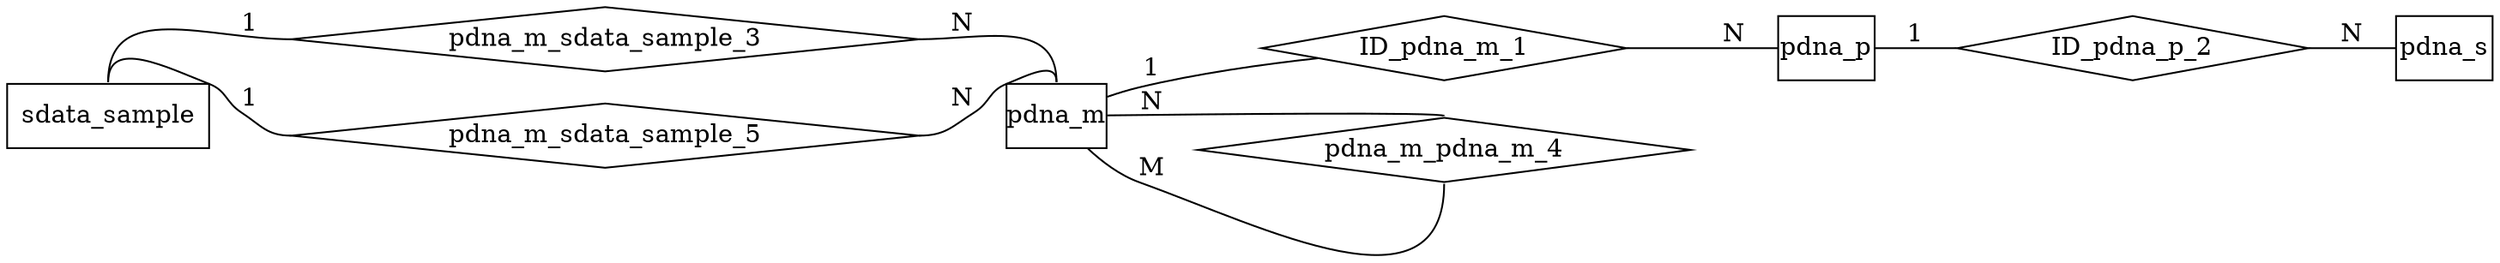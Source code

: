 digraph G {
	rankdir=LR;
	node [shape=box];
	edge [arrowhead=none];
	
pdna_m [texlbl="\graphicspath{{/home/jmfernandez/projects/BLUEPRINT/model/schema+tools/doc-templates/BLUEPRINT/icons/}} \arrayrulecolor{Black} \begin{tabular}{ c l }  \multicolumn{2}{c}{\textbf{\hyperref[tab:pdna_m]{\Large{}Protein-DNA interactions - Metadata File}}} \\ \hline \includegraphics[height=1.6ex]{pk.pdf} & \hyperref[column:pdna.m.analysis_id]{\textbf{analysis\_id}} \\  & \hyperref[column:pdna.m.NSC]{\textcolor{gray}{NSC}} \\  & \hyperref[column:pdna.m.RSC]{\textcolor{gray}{RSC}} \\  & \hyperref[column:pdna.m.alignment_algorithm]{alignment\_algorithm} \\  & \hyperref[column:pdna.m.analysis_group_id]{analysis\_group\_id} \\ \hyperref[column:sdata.sample.sample_id]{\includegraphics[height=1.6ex]{fk.pdf}} & \hyperref[column:pdna.m.analyzed_sample_id]{\textit{analyzed\_sample\_id}} \\  & \hyperref[column:pdna.m.assembly_version]{assembly\_version} \\ \hyperref[column:pdna.m.analysis_id]{\includegraphics[height=1.6ex]{fk.pdf}} & \hyperref[column:pdna.m.base_analysis_id]{\textit{\textbf{\textcolor{gray}{base\_analysis\_id}}}} \\ \hyperref[column:sdata.sample.sample_id]{\includegraphics[height=1.6ex]{fk.pdf}} & \hyperref[column:pdna.m.control_sample_id]{\textit{\textbf{\textcolor{gray}{control\_sample\_id}}}} \\  & \hyperref[column:pdna.m.data_status]{data\_status} \\  & \hyperref[column:pdna.m.experimental_group_id]{experimental\_group\_id} \\  & \hyperref[column:pdna.m.experimental_protocol]{\textcolor{gray}{experimental\_protocol}} \\  & \hyperref[column:pdna.m.note]{\textcolor{gray}{note}} \\  & \hyperref[column:pdna.m.other_analysis_algorithm]{\textcolor{gray}{other\_analysis\_algorithm}} \\  & \hyperref[column:pdna.m.platform]{platform} \\  & \hyperref[column:pdna.m.program_versions]{\textbf{\textcolor{gray}{program\_versions}}} \\  & \hyperref[column:pdna.m.raw_data_accession]{\textcolor{gray}{raw\_data\_accession}} \\  & \hyperref[column:pdna.m.raw_data_repository]{raw\_data\_repository} \\  & \hyperref[column:pdna.m.seq_coverage]{\textcolor{gray}{seq\_coverage}} \end{tabular}",style="top color=pdna_m,rounded corners,drop shadow",margin="0,0"];
pdna_p [texlbl="\graphicspath{{/home/jmfernandez/projects/BLUEPRINT/model/schema+tools/doc-templates/BLUEPRINT/icons/}} \arrayrulecolor{Black} \begin{tabular}{ c l }  \multicolumn{2}{c}{\textbf{\hyperref[tab:pdna_p]{\Large{}Protein-DNA interactions - Primary Analysis File}}} \\ \hline \hyperref[column:pdna.m.analysis_id]{\includegraphics[height=1.6ex]{fkpk.pdf}} & \hyperref[column:pdna.p.analysis_id]{\textit{\textbf{analysis\_id}}} \\ \includegraphics[height=1.6ex]{pk.pdf} & \hyperref[column:pdna.p.protein_dna_interaction_id]{\textbf{protein\_dna\_interaction\_id}} \\  & \hyperref[column:pdna.p.chromosome]{chromosome} \\  & \hyperref[column:pdna.p.chromosome_end]{chromosome\_end} \\  & \hyperref[column:pdna.p.chromosome_start]{chromosome\_start} \\  & \hyperref[column:pdna.p.idr]{\textbf{\textcolor{gray}{idr}}} \\  & \hyperref[column:pdna.p.log10_pvalue]{log10\_pvalue} \\  & \hyperref[column:pdna.p.log10_qvalue]{\textbf{\textcolor{gray}{log10\_qvalue}}} \\  & \hyperref[column:pdna.p.note]{\textcolor{gray}{note}} \\  & \hyperref[column:pdna.p.protein_stable_id]{protein\_stable\_id} \\  & \hyperref[column:pdna.p.rank]{\textcolor{gray}{rank}} \\  & \hyperref[column:pdna.p.validation_platform]{\textcolor{gray}{validation\_platform}} \\  & \hyperref[column:pdna.p.validation_status]{validation\_status} \end{tabular}",style="top color=pdna_p,rounded corners,drop shadow,double distance=2pt",margin="0,0"];
pdna_s [texlbl="\graphicspath{{/home/jmfernandez/projects/BLUEPRINT/model/schema+tools/doc-templates/BLUEPRINT/icons/}} \arrayrulecolor{Black} \begin{tabular}{ c l }  \multicolumn{2}{c}{\textbf{\hyperref[tab:pdna_s]{\Large{}Protein-DNA interactions - Secondary Analysis File}}} \\ \hline \hyperref[column:pdna.p.analysis_id]{\includegraphics[height=1.6ex]{fk.pdf}} & \hyperref[column:pdna.s.analysis_id]{\textit{analysis\_id}} \\  & \hyperref[column:pdna.s.ensembl_version]{ensembl\_version} \\  & \hyperref[column:pdna.s.gene_affected]{gene\_affected} \\  & \hyperref[column:pdna.s.note]{\textcolor{gray}{note}} \\ \hyperref[column:pdna.p.protein_dna_interaction_id]{\includegraphics[height=1.6ex]{fk.pdf}} & \hyperref[column:pdna.s.protein_dna_interaction_id]{\textit{protein\_dna\_interaction\_id}} \\  & \hyperref[column:pdna.s.transcript_affected]{\textcolor{gray}{transcript\_affected}} \end{tabular}",style="top color=pdna_s,rounded corners,drop shadow,double distance=2pt",margin="0,0"];
	{ rank=same; pdna_m }
	
	node [shape=diamond, texlbl="Identifies"];
	
	
	ID_pdna_m_1 [style="top color=pdna_m,drop shadow,double distance=2pt"];
	pdna_m -> ID_pdna_m_1  [label="1"];
	ID_pdna_m_1 -> pdna_p [label="N",style="double distance=2pt"];
	
	ID_pdna_p_2 [style="top color=pdna_p,drop shadow,double distance=2pt"];
	pdna_p -> ID_pdna_p_2  [label="1"];
	ID_pdna_p_2 -> pdna_s [label="N",style="double distance=2pt"];
	
	node [shape=diamond];
	
	
	pdna_m_sdata_sample_3 [style="top color=sdata_sample,drop shadow",texlbl="\parbox{3cm}{\centering Relationship \linebreak \textit{\small(analyzed\_)}}"];
	sdata_sample [shape="box",style="top color=sdata_sample,rounded corners,drop shadow",texlbl="\textbf{\hyperref[tab:sdata_sample]{\Large{}Analyzed Sample Data File}}"];
	sdata_sample:n -> pdna_m_sdata_sample_3:w [label="1"];
	pdna_m_sdata_sample_3:e -> pdna_m:n [label="N",style="double distance=2pt"];
	
	pdna_m_pdna_m_4 [style="top color=pdna_m,drop shadow",texlbl="\parbox{3cm}{\centering Relationship \linebreak \textit{\small(base\_)}}"];
	
	pdna_m -> pdna_m_pdna_m_4:s [label="M"];
	pdna_m_pdna_m_4:n -> pdna_m [label="N",style=""];
	
	pdna_m_sdata_sample_5 [style="top color=sdata_sample,drop shadow",texlbl="\parbox{3cm}{\centering Relationship \linebreak \textit{\small(control\_)}}"];
	sdata_sample [shape="box",style="top color=sdata_sample,rounded corners,drop shadow",texlbl="\textbf{\hyperref[tab:sdata_sample]{\Large{}Analyzed Sample Data File}}"];
	sdata_sample:n -> pdna_m_sdata_sample_5:w [label="1"];
	pdna_m_sdata_sample_5:e -> pdna_m:n [label="N",style=""];
}
